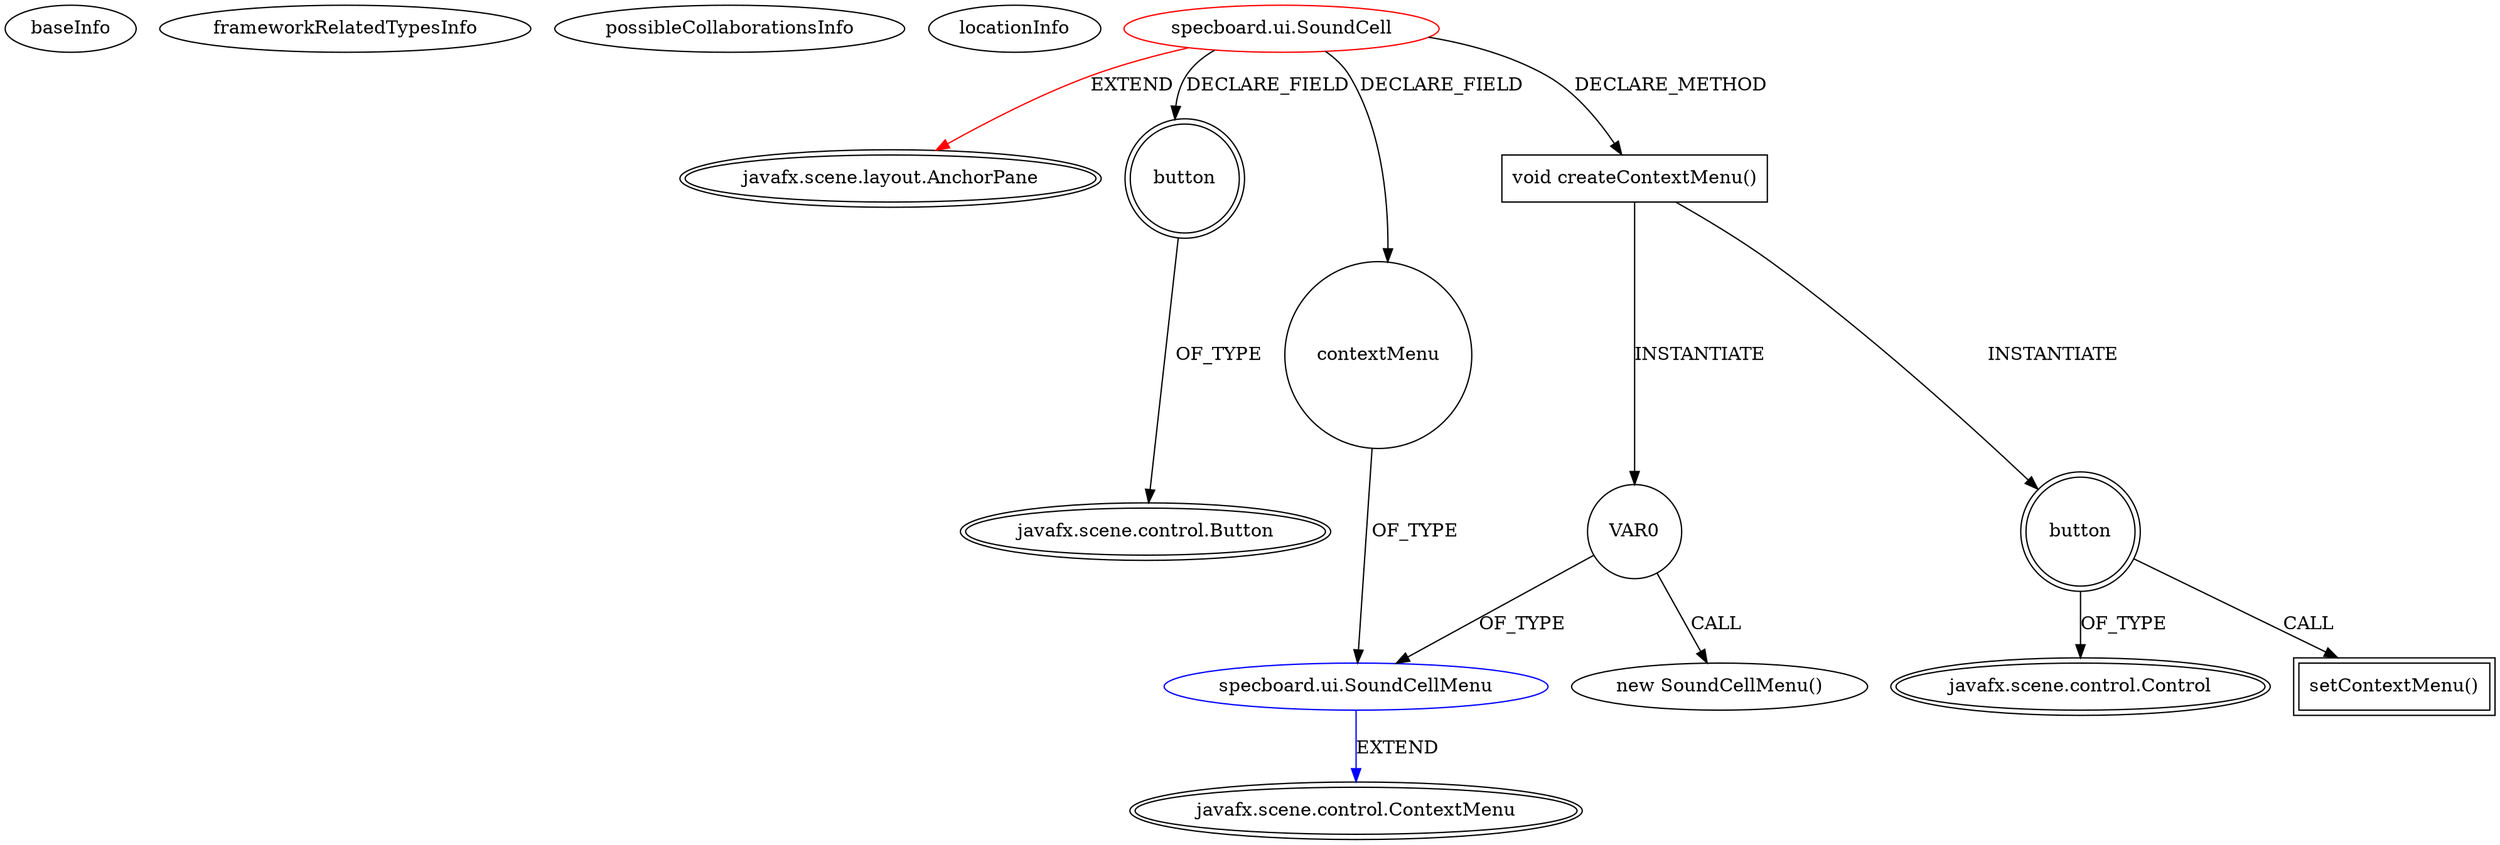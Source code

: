 digraph {
baseInfo[graphId=1230,category="extension_graph",isAnonymous=false,possibleRelation=true]
frameworkRelatedTypesInfo[0="javafx.scene.layout.AnchorPane"]
possibleCollaborationsInfo[0="1230~CLIENT_METHOD_DECLARATION-INSTANTIATION-FIELD_DECLARATION-~javafx.scene.layout.AnchorPane ~javafx.scene.control.ContextMenu ~false~false"]
locationInfo[projectName="SlyJack0-SpecBoard",filePath="/SlyJack0-SpecBoard/SpecBoard-master/src/specboard/ui/SoundCell.java",contextSignature="SoundCell",graphId="1230"]
0[label="specboard.ui.SoundCell",vertexType="ROOT_CLIENT_CLASS_DECLARATION",isFrameworkType=false,color=red]
1[label="javafx.scene.layout.AnchorPane",vertexType="FRAMEWORK_CLASS_TYPE",isFrameworkType=true,peripheries=2]
2[label="button",vertexType="FIELD_DECLARATION",isFrameworkType=true,peripheries=2,shape=circle]
3[label="javafx.scene.control.Button",vertexType="FRAMEWORK_CLASS_TYPE",isFrameworkType=true,peripheries=2]
4[label="contextMenu",vertexType="FIELD_DECLARATION",isFrameworkType=false,shape=circle]
5[label="specboard.ui.SoundCellMenu",vertexType="REFERENCE_CLIENT_CLASS_DECLARATION",isFrameworkType=false,color=blue]
6[label="javafx.scene.control.ContextMenu",vertexType="FRAMEWORK_CLASS_TYPE",isFrameworkType=true,peripheries=2]
7[label="void createContextMenu()",vertexType="CLIENT_METHOD_DECLARATION",isFrameworkType=false,shape=box]
9[label="VAR0",vertexType="VARIABLE_EXPRESION",isFrameworkType=false,shape=circle]
8[label="new SoundCellMenu()",vertexType="CONSTRUCTOR_CALL",isFrameworkType=false]
11[label="button",vertexType="VARIABLE_EXPRESION",isFrameworkType=true,peripheries=2,shape=circle]
13[label="javafx.scene.control.Control",vertexType="FRAMEWORK_CLASS_TYPE",isFrameworkType=true,peripheries=2]
12[label="setContextMenu()",vertexType="INSIDE_CALL",isFrameworkType=true,peripheries=2,shape=box]
0->1[label="EXTEND",color=red]
0->2[label="DECLARE_FIELD"]
2->3[label="OF_TYPE"]
0->4[label="DECLARE_FIELD"]
5->6[label="EXTEND",color=blue]
4->5[label="OF_TYPE"]
0->7[label="DECLARE_METHOD"]
7->9[label="INSTANTIATE"]
9->5[label="OF_TYPE"]
9->8[label="CALL"]
7->11[label="INSTANTIATE"]
11->13[label="OF_TYPE"]
11->12[label="CALL"]
}
